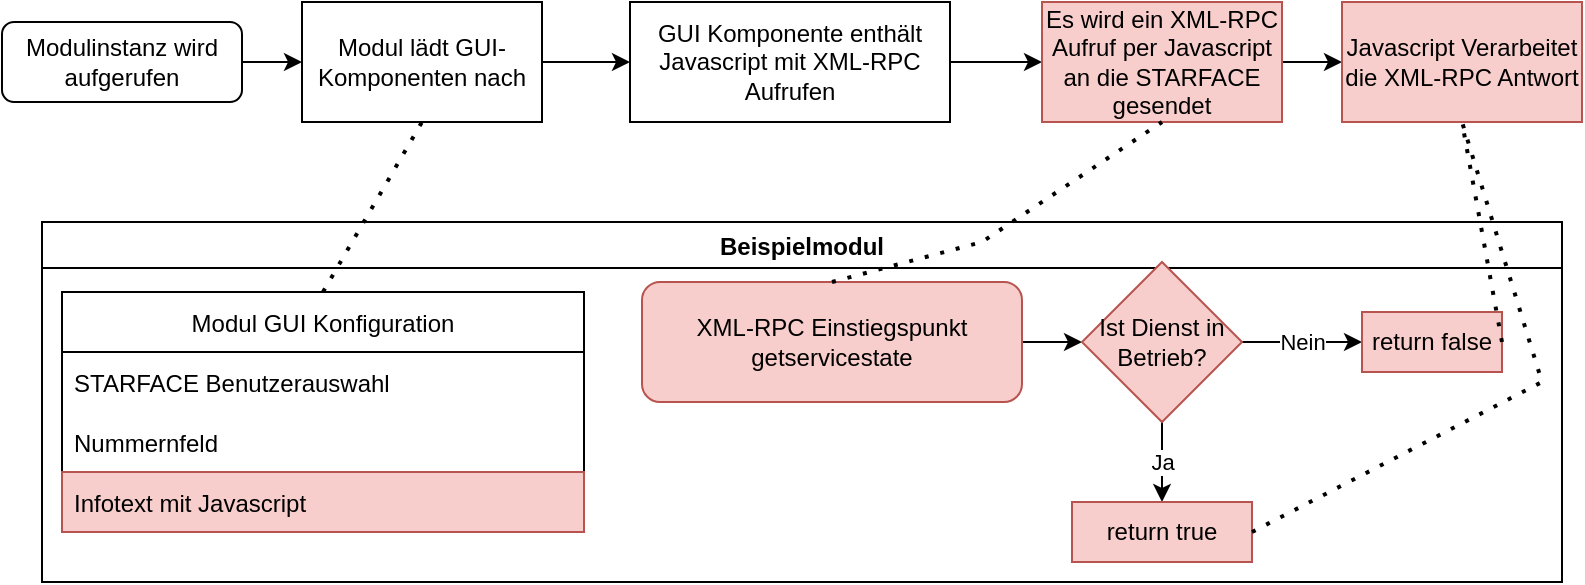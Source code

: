 <mxfile version="16.5.1" type="device"><diagram id="C5RBs43oDa-KdzZeNtuy" name="Page-1"><mxGraphModel dx="1102" dy="865" grid="1" gridSize="10" guides="1" tooltips="1" connect="1" arrows="1" fold="1" page="1" pageScale="1" pageWidth="827" pageHeight="1169" math="0" shadow="0"><root><mxCell id="WIyWlLk6GJQsqaUBKTNV-0"/><mxCell id="WIyWlLk6GJQsqaUBKTNV-1" parent="WIyWlLk6GJQsqaUBKTNV-0"/><mxCell id="UHQ9PeMhk3jlBVkxz-v--1" value="" style="edgeStyle=orthogonalEdgeStyle;rounded=0;orthogonalLoop=1;jettySize=auto;html=1;" edge="1" parent="WIyWlLk6GJQsqaUBKTNV-1" source="WIyWlLk6GJQsqaUBKTNV-3" target="UHQ9PeMhk3jlBVkxz-v--0"><mxGeometry relative="1" as="geometry"/></mxCell><mxCell id="WIyWlLk6GJQsqaUBKTNV-3" value="Modulinstanz wird aufgerufen" style="rounded=1;whiteSpace=wrap;html=1;fontSize=12;glass=0;strokeWidth=1;shadow=0;" parent="WIyWlLk6GJQsqaUBKTNV-1" vertex="1"><mxGeometry x="10" y="40" width="120" height="40" as="geometry"/></mxCell><mxCell id="UHQ9PeMhk3jlBVkxz-v--3" value="" style="edgeStyle=orthogonalEdgeStyle;rounded=0;orthogonalLoop=1;jettySize=auto;html=1;" edge="1" parent="WIyWlLk6GJQsqaUBKTNV-1" source="UHQ9PeMhk3jlBVkxz-v--0" target="UHQ9PeMhk3jlBVkxz-v--2"><mxGeometry relative="1" as="geometry"/></mxCell><mxCell id="UHQ9PeMhk3jlBVkxz-v--0" value="Modul lädt GUI-Komponenten nach&lt;br&gt;" style="rounded=0;whiteSpace=wrap;html=1;" vertex="1" parent="WIyWlLk6GJQsqaUBKTNV-1"><mxGeometry x="160" y="30" width="120" height="60" as="geometry"/></mxCell><mxCell id="UHQ9PeMhk3jlBVkxz-v--19" value="" style="edgeStyle=orthogonalEdgeStyle;rounded=0;orthogonalLoop=1;jettySize=auto;html=1;" edge="1" parent="WIyWlLk6GJQsqaUBKTNV-1" source="UHQ9PeMhk3jlBVkxz-v--2" target="UHQ9PeMhk3jlBVkxz-v--18"><mxGeometry relative="1" as="geometry"/></mxCell><mxCell id="UHQ9PeMhk3jlBVkxz-v--2" value="GUI Komponente enthält Javascript mit XML-RPC Aufrufen" style="whiteSpace=wrap;html=1;rounded=0;" vertex="1" parent="WIyWlLk6GJQsqaUBKTNV-1"><mxGeometry x="324" y="30" width="160" height="60" as="geometry"/></mxCell><mxCell id="UHQ9PeMhk3jlBVkxz-v--5" value="Beispielmodul" style="swimlane;" vertex="1" parent="WIyWlLk6GJQsqaUBKTNV-1"><mxGeometry x="30" y="140" width="760" height="180" as="geometry"/></mxCell><mxCell id="UHQ9PeMhk3jlBVkxz-v--35" value="" style="edgeStyle=orthogonalEdgeStyle;rounded=0;orthogonalLoop=1;jettySize=auto;html=1;" edge="1" parent="UHQ9PeMhk3jlBVkxz-v--5" source="UHQ9PeMhk3jlBVkxz-v--8" target="UHQ9PeMhk3jlBVkxz-v--11"><mxGeometry relative="1" as="geometry"/></mxCell><mxCell id="UHQ9PeMhk3jlBVkxz-v--8" value="XML-RPC Einstiegspunkt&lt;br&gt;getservicestate" style="rounded=1;whiteSpace=wrap;html=1;fillColor=#f8cecc;strokeColor=#b85450;" vertex="1" parent="UHQ9PeMhk3jlBVkxz-v--5"><mxGeometry x="300" y="30" width="190" height="60" as="geometry"/></mxCell><mxCell id="UHQ9PeMhk3jlBVkxz-v--13" value="Ja" style="edgeStyle=orthogonalEdgeStyle;rounded=0;orthogonalLoop=1;jettySize=auto;html=1;" edge="1" parent="UHQ9PeMhk3jlBVkxz-v--5" source="UHQ9PeMhk3jlBVkxz-v--11" target="UHQ9PeMhk3jlBVkxz-v--12"><mxGeometry relative="1" as="geometry"/></mxCell><mxCell id="UHQ9PeMhk3jlBVkxz-v--15" value="Nein" style="edgeStyle=orthogonalEdgeStyle;rounded=0;orthogonalLoop=1;jettySize=auto;html=1;" edge="1" parent="UHQ9PeMhk3jlBVkxz-v--5" source="UHQ9PeMhk3jlBVkxz-v--11" target="UHQ9PeMhk3jlBVkxz-v--14"><mxGeometry relative="1" as="geometry"/></mxCell><mxCell id="UHQ9PeMhk3jlBVkxz-v--11" value="Ist Dienst in Betrieb?" style="rhombus;whiteSpace=wrap;html=1;fillColor=#f8cecc;strokeColor=#b85450;" vertex="1" parent="UHQ9PeMhk3jlBVkxz-v--5"><mxGeometry x="520" y="20" width="80" height="80" as="geometry"/></mxCell><mxCell id="UHQ9PeMhk3jlBVkxz-v--12" value="return true" style="whiteSpace=wrap;html=1;fillColor=#f8cecc;strokeColor=#b85450;" vertex="1" parent="UHQ9PeMhk3jlBVkxz-v--5"><mxGeometry x="515" y="140" width="90" height="30" as="geometry"/></mxCell><mxCell id="UHQ9PeMhk3jlBVkxz-v--14" value="return false" style="whiteSpace=wrap;html=1;fillColor=#f8cecc;strokeColor=#b85450;" vertex="1" parent="UHQ9PeMhk3jlBVkxz-v--5"><mxGeometry x="660" y="45" width="70" height="30" as="geometry"/></mxCell><mxCell id="UHQ9PeMhk3jlBVkxz-v--27" value="Modul GUI Konfiguration" style="swimlane;fontStyle=0;childLayout=stackLayout;horizontal=1;startSize=30;horizontalStack=0;resizeParent=1;resizeParentMax=0;resizeLast=0;collapsible=1;marginBottom=0;" vertex="1" parent="UHQ9PeMhk3jlBVkxz-v--5"><mxGeometry x="10" y="35" width="261" height="120" as="geometry"/></mxCell><mxCell id="UHQ9PeMhk3jlBVkxz-v--28" value="STARFACE Benutzerauswahl" style="text;strokeColor=none;fillColor=none;align=left;verticalAlign=middle;spacingLeft=4;spacingRight=4;overflow=hidden;points=[[0,0.5],[1,0.5]];portConstraint=eastwest;rotatable=0;" vertex="1" parent="UHQ9PeMhk3jlBVkxz-v--27"><mxGeometry y="30" width="261" height="30" as="geometry"/></mxCell><mxCell id="UHQ9PeMhk3jlBVkxz-v--29" value="Nummernfeld" style="text;strokeColor=none;fillColor=none;align=left;verticalAlign=middle;spacingLeft=4;spacingRight=4;overflow=hidden;points=[[0,0.5],[1,0.5]];portConstraint=eastwest;rotatable=0;" vertex="1" parent="UHQ9PeMhk3jlBVkxz-v--27"><mxGeometry y="60" width="261" height="30" as="geometry"/></mxCell><mxCell id="UHQ9PeMhk3jlBVkxz-v--30" value="Infotext mit Javascript" style="text;strokeColor=#b85450;fillColor=#f8cecc;align=left;verticalAlign=middle;spacingLeft=4;spacingRight=4;overflow=hidden;points=[[0,0.5],[1,0.5]];portConstraint=eastwest;rotatable=0;" vertex="1" parent="UHQ9PeMhk3jlBVkxz-v--27"><mxGeometry y="90" width="261" height="30" as="geometry"/></mxCell><mxCell id="UHQ9PeMhk3jlBVkxz-v--23" value="" style="edgeStyle=orthogonalEdgeStyle;rounded=0;orthogonalLoop=1;jettySize=auto;html=1;" edge="1" parent="WIyWlLk6GJQsqaUBKTNV-1" source="UHQ9PeMhk3jlBVkxz-v--18" target="UHQ9PeMhk3jlBVkxz-v--22"><mxGeometry relative="1" as="geometry"/></mxCell><mxCell id="UHQ9PeMhk3jlBVkxz-v--18" value="Es wird ein XML-RPC Aufruf per Javascript an die STARFACE gesendet" style="rounded=0;whiteSpace=wrap;html=1;fillColor=#f8cecc;strokeColor=#b85450;" vertex="1" parent="WIyWlLk6GJQsqaUBKTNV-1"><mxGeometry x="530" y="30" width="120" height="60" as="geometry"/></mxCell><mxCell id="UHQ9PeMhk3jlBVkxz-v--20" value="" style="endArrow=none;dashed=1;html=1;dashPattern=1 3;strokeWidth=2;rounded=0;entryX=0.5;entryY=1;entryDx=0;entryDy=0;exitX=0.5;exitY=0;exitDx=0;exitDy=0;" edge="1" parent="WIyWlLk6GJQsqaUBKTNV-1" source="UHQ9PeMhk3jlBVkxz-v--8" target="UHQ9PeMhk3jlBVkxz-v--18"><mxGeometry width="50" height="50" relative="1" as="geometry"><mxPoint x="500" y="170" as="sourcePoint"/><mxPoint x="550" y="120" as="targetPoint"/><Array as="points"><mxPoint x="500" y="150"/></Array></mxGeometry></mxCell><mxCell id="UHQ9PeMhk3jlBVkxz-v--22" value="Javascript Verarbeitet die XML-RPC Antwort" style="rounded=0;whiteSpace=wrap;html=1;fillColor=#f8cecc;strokeColor=#b85450;" vertex="1" parent="WIyWlLk6GJQsqaUBKTNV-1"><mxGeometry x="680" y="30" width="120" height="60" as="geometry"/></mxCell><mxCell id="UHQ9PeMhk3jlBVkxz-v--24" value="" style="endArrow=none;dashed=1;html=1;dashPattern=1 3;strokeWidth=2;rounded=0;entryX=0.5;entryY=1;entryDx=0;entryDy=0;exitX=1;exitY=0.5;exitDx=0;exitDy=0;" edge="1" parent="WIyWlLk6GJQsqaUBKTNV-1" source="UHQ9PeMhk3jlBVkxz-v--14" target="UHQ9PeMhk3jlBVkxz-v--22"><mxGeometry width="50" height="50" relative="1" as="geometry"><mxPoint x="580" y="180" as="sourcePoint"/><mxPoint x="630" y="130" as="targetPoint"/></mxGeometry></mxCell><mxCell id="UHQ9PeMhk3jlBVkxz-v--25" value="" style="endArrow=none;dashed=1;html=1;dashPattern=1 3;strokeWidth=2;rounded=0;exitX=1;exitY=0.5;exitDx=0;exitDy=0;entryX=0.5;entryY=1;entryDx=0;entryDy=0;" edge="1" parent="WIyWlLk6GJQsqaUBKTNV-1" source="UHQ9PeMhk3jlBVkxz-v--12" target="UHQ9PeMhk3jlBVkxz-v--22"><mxGeometry width="50" height="50" relative="1" as="geometry"><mxPoint x="680" y="280" as="sourcePoint"/><mxPoint x="730" y="230" as="targetPoint"/><Array as="points"><mxPoint x="780" y="220"/></Array></mxGeometry></mxCell><mxCell id="UHQ9PeMhk3jlBVkxz-v--36" value="" style="endArrow=none;dashed=1;html=1;dashPattern=1 3;strokeWidth=2;rounded=0;exitX=0.5;exitY=0;exitDx=0;exitDy=0;entryX=0.5;entryY=1;entryDx=0;entryDy=0;" edge="1" parent="WIyWlLk6GJQsqaUBKTNV-1" source="UHQ9PeMhk3jlBVkxz-v--27" target="UHQ9PeMhk3jlBVkxz-v--0"><mxGeometry width="50" height="50" relative="1" as="geometry"><mxPoint x="470" y="340" as="sourcePoint"/><mxPoint x="520" y="290" as="targetPoint"/></mxGeometry></mxCell></root></mxGraphModel></diagram></mxfile>